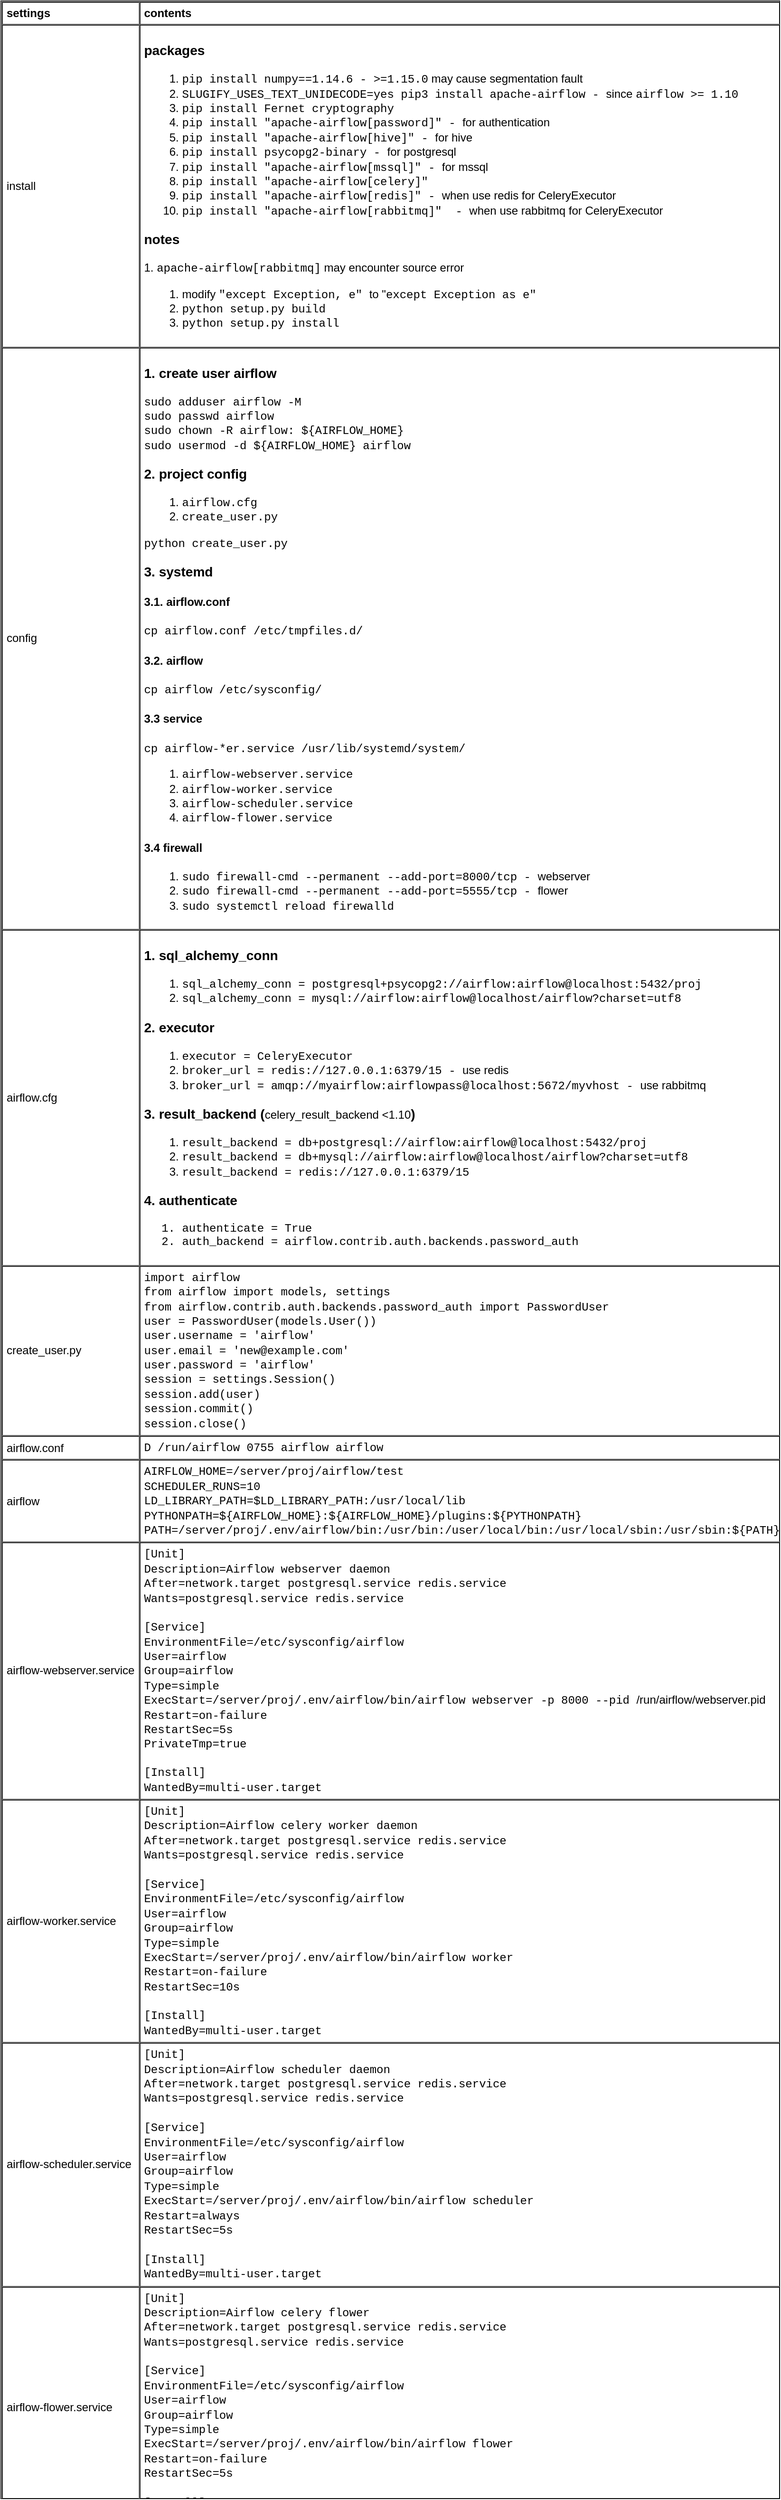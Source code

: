 <mxfile version="13.1.3">
    <diagram id="6hGFLwfOUW9BJ-s0fimq" name="envs">
        <mxGraphModel dx="822" dy="480" grid="1" gridSize="10" guides="1" tooltips="1" connect="1" arrows="1" fold="1" page="1" pageScale="1" pageWidth="827" pageHeight="1169" math="0" shadow="0">
            <root>
                <mxCell id="0"/>
                <mxCell id="1" parent="0"/>
                <mxCell id="2" value="&lt;table cellpadding=&quot;4&quot; cellspacing=&quot;0&quot; border=&quot;1&quot; style=&quot;font-size: 1em ; width: 100% ; height: 100%&quot;&gt;&lt;tbody&gt;&lt;tr&gt;&lt;th&gt;settings&lt;/th&gt;&lt;th&gt;contents&lt;/th&gt;&lt;/tr&gt;&lt;tr&gt;&lt;td&gt;install&lt;/td&gt;&lt;td&gt;&lt;h3&gt;packages&lt;/h3&gt;&lt;div&gt;&lt;ol&gt;&lt;li&gt;&lt;font face=&quot;Courier New&quot;&gt;pip install numpy==1.14.6 -&amp;nbsp;&amp;gt;=1.15.0&lt;/font&gt; may cause segmentation fault&lt;br&gt;&lt;/li&gt;&lt;li&gt;&lt;font face=&quot;Courier New&quot;&gt;SLUGIFY_USES_TEXT_UNIDECODE=yes pip3 install apache-airflow -&amp;nbsp;&lt;/font&gt;since &lt;font face=&quot;Courier New&quot;&gt;airflow &amp;gt;= 1.10&lt;/font&gt;&lt;br&gt;&lt;/li&gt;&lt;li&gt;&lt;font face=&quot;Courier New&quot;&gt;pip install Fernet cryptography&lt;br&gt;&lt;/font&gt;&lt;/li&gt;&lt;li&gt;&lt;font face=&quot;Courier New&quot;&gt;pip install &quot;apache-airflow[password]&quot; - &lt;/font&gt;for authentication&lt;br&gt;&lt;/li&gt;&lt;li&gt;&lt;font face=&quot;Courier New&quot;&gt;pip install &quot;apache-airflow[hive]&quot; - &lt;/font&gt;for hive&lt;br&gt;&lt;/li&gt;&lt;li&gt;&lt;font face=&quot;Courier New&quot;&gt;pip install psycopg2-binary - &lt;/font&gt;for postgresql&lt;/li&gt;&lt;li&gt;&lt;font face=&quot;Courier New&quot;&gt;pip install &quot;apache-airflow[mssql]&quot; - &lt;/font&gt;for mssql&lt;br&gt;&lt;/li&gt;&lt;li&gt;&lt;font face=&quot;Courier New&quot;&gt;pip install &quot;apache-airflow[celery]&quot;&lt;br&gt;&lt;/font&gt;&lt;/li&gt;&lt;li&gt;&lt;font face=&quot;Courier New&quot;&gt;pip install &quot;apache-airflow[redis]&quot; - &lt;/font&gt;when use redis&amp;nbsp;for CeleryExecutor&lt;br&gt;&lt;/li&gt;&lt;li&gt;&lt;font face=&quot;Courier New&quot;&gt;pip install &quot;apache-airflow[rabbitmq]&quot;&amp;nbsp;&amp;nbsp;-&amp;nbsp;&lt;/font&gt;when use rabbitmq for CeleryExecutor&lt;/li&gt;&lt;/ol&gt;&lt;h3&gt;notes&lt;/h3&gt;&lt;/div&gt;&lt;div&gt;1. &lt;font face=&quot;Courier New&quot;&gt;apache-airflow[rabbitmq]&lt;/font&gt;&amp;nbsp;may encounter source error&lt;/div&gt;&lt;div&gt;&lt;ol&gt;&lt;li&gt;modify &lt;font face=&quot;Courier New&quot;&gt;&quot;except Exception, e&quot; &lt;/font&gt;to &quot;&lt;font face=&quot;Courier New&quot;&gt;except Exception as e&quot;&lt;/font&gt;&lt;/li&gt;&lt;li&gt;&lt;font face=&quot;Courier New&quot;&gt;python setup.py build&lt;/font&gt;&lt;/li&gt;&lt;li&gt;&lt;font face=&quot;Courier New&quot;&gt;python setup.py install&lt;/font&gt;&lt;/li&gt;&lt;/ol&gt;&lt;/div&gt;&lt;/td&gt;&lt;/tr&gt;&lt;tr&gt;&lt;td&gt;config&lt;/td&gt;&lt;td&gt;&lt;h3&gt;1. create user airflow&lt;/h3&gt;&lt;div&gt;&lt;div&gt;&lt;font face=&quot;Courier New&quot;&gt;sudo adduser airflow -M&lt;/font&gt;&lt;/div&gt;&lt;div&gt;&lt;font face=&quot;Courier New&quot;&gt;sudo passwd airflow&lt;/font&gt;&lt;/div&gt;&lt;div&gt;&lt;font face=&quot;Courier New&quot;&gt;sudo chown -R airflow: ${AIRFLOW_HOME}&lt;/font&gt;&lt;/div&gt;&lt;div&gt;&lt;span style=&quot;font-family: &amp;#34;courier new&amp;#34;&quot;&gt;sudo usermod -d ${AIRFLOW_HOME} airflow&lt;/span&gt;&lt;/div&gt;&lt;/div&gt;&lt;h3&gt;2. project config&lt;/h3&gt;&lt;div&gt;&lt;ol&gt;&lt;li&gt;&lt;font face=&quot;Courier New&quot;&gt;airflow.cfg&lt;/font&gt;&lt;br&gt;&lt;/li&gt;&lt;li&gt;&lt;font face=&quot;Courier New&quot;&gt;create_user.py&lt;/font&gt;&lt;/li&gt;&lt;/ol&gt;&lt;span style=&quot;font-family: &amp;#34;courier new&amp;#34; ; font-size: 1em&quot;&gt;python create_user.py&lt;/span&gt;&lt;br&gt;&lt;/div&gt;&lt;h3&gt;&lt;span style=&quot;font-size: 1em&quot;&gt;3. systemd&lt;/span&gt;&lt;/h3&gt;&lt;h4&gt;3.1.&amp;nbsp;&lt;span style=&quot;font-size: 1em&quot;&gt;airflow.conf&lt;/span&gt;&lt;/h4&gt;&lt;div&gt;&lt;span style=&quot;font-family: &amp;#34;courier new&amp;#34; ; font-size: 1em&quot;&gt;cp airflow.conf /etc/tmpfiles.d/&lt;/span&gt;&lt;/div&gt;&lt;h4&gt;3.2. airflow&lt;/h4&gt;&lt;div&gt;&lt;font face=&quot;Courier New&quot;&gt;cp airflow /etc/sysconfig/&lt;/font&gt;&lt;/div&gt;&lt;h4&gt;3.3 service&lt;/h4&gt;&lt;div&gt;&lt;font face=&quot;Courier New&quot;&gt;cp airflow-*er.service /usr/lib/systemd/system/&lt;br&gt;&lt;/font&gt;&lt;/div&gt;&lt;div&gt;&lt;ol&gt;&lt;li&gt;&lt;font face=&quot;Courier New&quot;&gt;airflow-webserver.service&lt;/font&gt;&lt;/li&gt;&lt;li&gt;&lt;font face=&quot;Courier New&quot;&gt;airflow-worker.service&lt;/font&gt;&lt;/li&gt;&lt;li&gt;&lt;font face=&quot;Courier New&quot;&gt;airflow-scheduler.service&lt;/font&gt;&lt;/li&gt;&lt;li&gt;&lt;font face=&quot;Courier New&quot;&gt;airflow-flower.service&lt;/font&gt;&lt;/li&gt;&lt;/ol&gt;&lt;h4&gt;3.4 firewall&lt;/h4&gt;&lt;/div&gt;&lt;div&gt;&lt;div&gt;&lt;ol&gt;&lt;li&gt;&lt;font face=&quot;Courier New&quot;&gt;sudo firewall-cmd --permanent --add-port=8000/tcp - &lt;/font&gt;webserver&lt;/li&gt;&lt;li&gt;&lt;font face=&quot;Courier New&quot;&gt;sudo firewall-cmd --permanent --add-port=5555/tcp - &lt;/font&gt;flower&lt;/li&gt;&lt;li&gt;&lt;font face=&quot;Courier New&quot;&gt;sudo systemctl reload firewalld&lt;/font&gt;&lt;/li&gt;&lt;/ol&gt;&lt;/div&gt;&lt;/div&gt;&lt;/td&gt;&lt;/tr&gt;&lt;tr&gt;&lt;td&gt;airflow.cfg&lt;/td&gt;&lt;td&gt;&lt;h3&gt;1.&amp;nbsp;sql_alchemy_conn&lt;/h3&gt;&lt;ol&gt;&lt;li&gt;&lt;font face=&quot;Courier New&quot;&gt;sql_alchemy_conn = postgresql+psycopg2://airflow:airflow@localhost:5432/proj&lt;/font&gt;&lt;/li&gt;&lt;li&gt;&lt;font face=&quot;Courier New&quot;&gt;sql_alchemy_conn = mysql://airflow:airflow@localhost/airflow?charset=utf8&lt;/font&gt;&lt;/li&gt;&lt;/ol&gt;&lt;h3&gt;2. executor&lt;/h3&gt;&lt;div&gt;&lt;ol&gt;&lt;li&gt;&lt;font face=&quot;Courier New&quot;&gt;executor = CeleryExecutor&lt;/font&gt;&lt;/li&gt;&lt;li&gt;&lt;font face=&quot;Courier New&quot;&gt;broker_url = redis://127.0.0.1:6379/15 - &lt;/font&gt;use redis&lt;/li&gt;&lt;li&gt;&lt;font face=&quot;Courier New&quot;&gt;broker_url = amqp://myairflow:airflowpass@localhost:5672/myvhost - &lt;/font&gt;use rabbitmq&lt;br&gt;&lt;/li&gt;&lt;/ol&gt;&lt;h3&gt;3.&amp;nbsp;result_backend (&lt;span style=&quot;font-weight: normal&quot;&gt;&lt;font style=&quot;font-size: 12px&quot;&gt;celery_result_backend &amp;lt;1.10&lt;/font&gt;&lt;/span&gt;)&lt;/h3&gt;&lt;/div&gt;&lt;div&gt;&lt;ol&gt;&lt;li&gt;&lt;font face=&quot;Courier New&quot;&gt;result_backend = db+postgresql://airflow:airflow@localhost:5432/proj&lt;/font&gt;&lt;/li&gt;&lt;li&gt;&lt;font face=&quot;Courier New&quot;&gt;result_backend = db+mysql://airflow:airflow@localhost/airflow?charset=utf8&lt;/font&gt;&lt;/li&gt;&lt;li&gt;&lt;font face=&quot;Courier New&quot;&gt;result_backend = redis://127.0.0.1:6379/15&lt;/font&gt;&lt;/li&gt;&lt;/ol&gt;&lt;h3&gt;4.&amp;nbsp;&lt;span&gt;authenticate&lt;/span&gt;&lt;/h3&gt;&lt;/div&gt;&lt;div&gt;&lt;span&gt;&lt;font face=&quot;Courier New&quot;&gt;&lt;div&gt;&lt;ol&gt;&lt;li&gt;&lt;span&gt;&lt;font face=&quot;Courier New&quot;&gt;&lt;div&gt;authenticate = True&lt;/div&gt;&lt;/font&gt;&lt;/span&gt;&lt;/li&gt;&lt;li&gt;&lt;span&gt;&lt;font face=&quot;Courier New&quot;&gt;&lt;div&gt;auth_backend = airflow.contrib.auth.backends.password_auth&lt;/div&gt;&lt;/font&gt;&lt;/span&gt;&lt;/li&gt;&lt;/ol&gt;&lt;/div&gt;&lt;/font&gt;&lt;/span&gt;&lt;/div&gt;&lt;/td&gt;&lt;/tr&gt;&lt;tr&gt;&lt;td&gt;create_user.py&lt;/td&gt;&lt;td&gt;&lt;font face=&quot;Courier New&quot;&gt;import airflow&lt;br&gt;from airflow import models, settings&lt;br&gt;from airflow.contrib.auth.backends.password_auth import PasswordUser&lt;br&gt;user = PasswordUser(models.User())&lt;br&gt;user.username = 'airflow'&lt;br&gt;user.email = 'new@example.com'&lt;br&gt;user.password = 'airflow'&lt;br&gt;session = settings.Session()&lt;br&gt;session.add(user)&lt;br&gt;session.commit()&lt;br&gt;session.close()&lt;/font&gt;&lt;br&gt;&lt;/td&gt;&lt;/tr&gt;&lt;tr&gt;&lt;td&gt;airflow.conf&lt;/td&gt;&lt;td&gt;&lt;font face=&quot;Courier New&quot;&gt;D /run/airflow 0755 airflow airflow&lt;/font&gt;&lt;br&gt;&lt;/td&gt;&lt;/tr&gt;&lt;tr&gt;&lt;td&gt;airflow&lt;/td&gt;&lt;td&gt;&lt;font face=&quot;Courier New&quot;&gt;AIRFLOW_HOME=/server/proj/airflow/test&lt;br&gt;SCHEDULER_RUNS=10&lt;br&gt;LD_LIBRARY_PATH=$LD_LIBRARY_PATH:/usr/local/lib&lt;br&gt;PYTHONPATH=${AIRFLOW_HOME}:${AIRFLOW_HOME}/plugins:${PYTHONPATH}&lt;br&gt;PATH=/server/proj/.env/airflow/bin:/usr/bin:/user/local/bin:/usr/local/sbin:/usr/sbin:${PATH}&lt;/font&gt;&lt;br&gt;&lt;/td&gt;&lt;/tr&gt;&lt;tr&gt;&lt;td&gt;airflow-webserver.service&lt;/td&gt;&lt;td&gt;&lt;font face=&quot;Courier New&quot;&gt;[Unit]&lt;br&gt;Description=Airflow webserver daemon &lt;br&gt;After=network.target postgresql.service redis.service&lt;br&gt;Wants=postgresql.service redis.service&lt;br&gt;&lt;br&gt;[Service]&lt;br&gt;EnvironmentFile=/etc/sysconfig/airflow&lt;br&gt;User=airflow&lt;br&gt;Group=airflow&lt;br&gt;Type=simple&lt;br&gt;ExecStart=/server/proj/.env/airflow/bin/airflow webserver -p 8000 --pid &lt;/font&gt;/run/airflow/webserver.pid&lt;br&gt;&lt;font face=&quot;Courier New&quot;&gt;Restart=on-failure&lt;/font&gt;&lt;br&gt;&lt;font face=&quot;Courier New&quot;&gt;RestartSec=5s&lt;/font&gt;&lt;br&gt;&lt;font face=&quot;Courier New&quot;&gt;PrivateTmp=true&lt;/font&gt;&lt;br&gt;&lt;br&gt;&lt;font face=&quot;Courier New&quot;&gt;[Install]&lt;br&gt;WantedBy=multi-user.target&lt;/font&gt;&lt;br&gt;&lt;/td&gt;&lt;/tr&gt;&lt;tr&gt;&lt;td&gt;airflow-worker.service&lt;/td&gt;&lt;td&gt;&lt;font face=&quot;Courier New&quot;&gt;[Unit]&lt;br&gt;Description=Airflow celery worker daemon&lt;br&gt;After=network.target postgresql.service redis.service&lt;br&gt;Wants=postgresql.service redis.service&lt;br&gt;&lt;br&gt;[Service]&lt;br&gt;EnvironmentFile=/etc/sysconfig/airflow&lt;br&gt;User=airflow&lt;br&gt;Group=airflow&lt;br&gt;Type=simple&lt;br&gt;ExecStart=/server/proj/.env/airflow/bin/airflow worker&lt;br&gt;Restart=on-failure&lt;br&gt;RestartSec=10s&lt;br&gt;&lt;br&gt;[Install]&lt;br&gt;WantedBy=multi-user.target&lt;br&gt;&lt;/font&gt;&lt;/td&gt;&lt;/tr&gt;&lt;tr&gt;&lt;td&gt;airflow-scheduler.service&lt;/td&gt;&lt;td&gt;&lt;font face=&quot;Courier New&quot;&gt;[Unit]&lt;br&gt;Description=Airflow scheduler daemon&lt;br&gt;After=network.target postgresql.service redis.service&lt;br&gt;Wants=postgresql.service redis.service&lt;br&gt;&lt;br&gt;[Service]&lt;br&gt;EnvironmentFile=/etc/sysconfig/airflow&lt;br&gt;User=airflow&lt;br&gt;Group=airflow&lt;br&gt;Type=simple&lt;br&gt;ExecStart=/server/proj/.env/airflow/bin/airflow scheduler&lt;br&gt;Restart=always&lt;br&gt;RestartSec=5s&lt;br&gt;&lt;br&gt;[Install]&lt;br&gt;WantedBy=multi-user.target&lt;br&gt;&lt;/font&gt;&lt;/td&gt;&lt;/tr&gt;&lt;tr&gt;&lt;td&gt;airflow-flower.service&lt;/td&gt;&lt;td&gt;&lt;font face=&quot;Courier New&quot;&gt;[Unit]&lt;br&gt;Description=Airflow celery flower&lt;br&gt;After=network.target postgresql.service redis.service&lt;br&gt;Wants=postgresql.service redis.service&lt;br&gt;&lt;br&gt;[Service]&lt;br&gt;EnvironmentFile=/etc/sysconfig/airflow&lt;br&gt;User=airflow&lt;br&gt;Group=airflow&lt;br&gt;Type=simple&lt;br&gt;ExecStart=/server/proj/.env/airflow/bin/airflow flower&lt;br&gt;Restart=on-failure&lt;br&gt;RestartSec=5s&lt;br&gt;&lt;br&gt;[Install]&lt;br&gt;WantedBy=multi-user.target&lt;/font&gt;&lt;br&gt;&lt;/td&gt;&lt;/tr&gt;&lt;/tbody&gt;&lt;/table&gt; " style="verticalAlign=top;align=left;overflow=fill;fontSize=12;fontFamily=Helvetica;html=1" parent="1" vertex="1">
                    <mxGeometry x="4" y="10" width="820" height="2630" as="geometry"/>
                </mxCell>
            </root>
        </mxGraphModel>
    </diagram>
</mxfile>